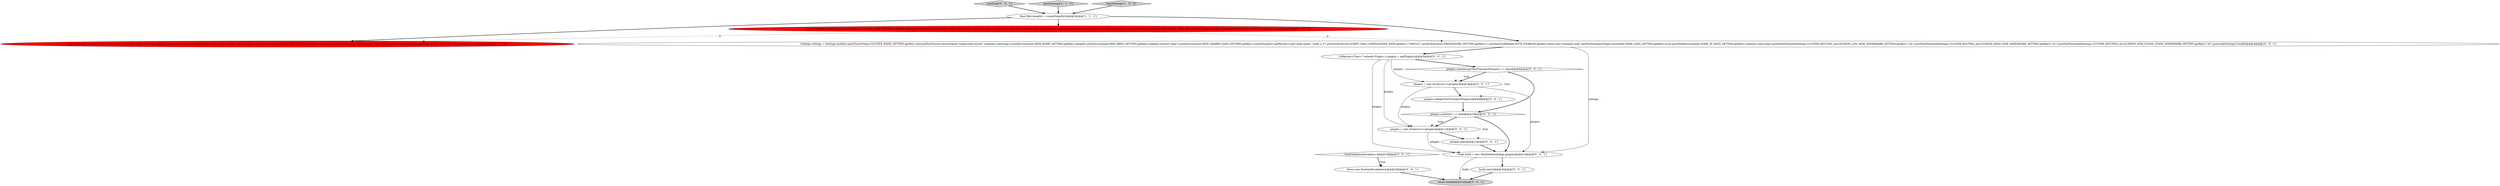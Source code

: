 digraph {
0 [style = filled, label = "return Settings.builder().put(ClusterName.CLUSTER_NAME_SETTING.getKey(),InternalTestCluster.clusterName(\"single-node-cluster\",randomLong())).put(Environment.PATH_HOME_SETTING.getKey(),tempDir).put(NetworkModule.HTTP_ENABLED.getKey(),false).put(NetworkModule.TRANSPORT_TYPE_KEY,getTestTransportType()).put(Node.NODE_DATA_SETTING.getKey(),true)@@@4@@@['1', '0', '0']", fillcolor = red, shape = ellipse image = "AAA1AAABBB1BBB"];
15 [style = filled, label = "throw new RuntimeException(e)@@@19@@@['0', '0', '1']", fillcolor = white, shape = ellipse image = "AAA0AAABBB3BBB"];
6 [style = filled, label = "Collection<Class<? extends Plugin>> plugins = getPlugins()@@@5@@@['0', '0', '1']", fillcolor = white, shape = ellipse image = "AAA0AAABBB3BBB"];
4 [style = filled, label = "return Settings.builder().put(ClusterName.CLUSTER_NAME_SETTING.getKey(),InternalTestCluster.clusterName(\"single-node-cluster\",randomLong())).put(Environment.PATH_HOME_SETTING.getKey(),tempDir).put(NetworkModule.TRANSPORT_TYPE_KEY,getTestTransportType()).put(Node.NODE_DATA_SETTING.getKey(),true)@@@4@@@['0', '1', '0']", fillcolor = red, shape = ellipse image = "AAA1AAABBB2BBB"];
7 [style = filled, label = "plugins.contains(getTestTransportPlugin()) == false@@@6@@@['0', '0', '1']", fillcolor = white, shape = diamond image = "AAA0AAABBB3BBB"];
10 [style = filled, label = "plugins = new ArrayList<>(plugins)@@@11@@@['0', '0', '1']", fillcolor = white, shape = ellipse image = "AAA0AAABBB3BBB"];
5 [style = filled, label = "newNode['0', '0', '1']", fillcolor = lightgray, shape = diamond image = "AAA0AAABBB3BBB"];
13 [style = filled, label = "plugins = new ArrayList<>(plugins)@@@7@@@['0', '0', '1']", fillcolor = white, shape = ellipse image = "AAA0AAABBB3BBB"];
3 [style = filled, label = "baseSettings['0', '1', '0']", fillcolor = lightgray, shape = diamond image = "AAA0AAABBB2BBB"];
14 [style = filled, label = "Settings settings = Settings.builder().put(ClusterName.CLUSTER_NAME_SETTING.getKey(),InternalTestCluster.clusterName(\"single-node-cluster\",random().nextLong())).put(Environment.PATH_HOME_SETTING.getKey(),tempDir).put(Environment.PATH_REPO_SETTING.getKey(),tempDir.resolve(\"repo\")).put(Environment.PATH_SHARED_DATA_SETTING.getKey(),createTempDir().getParent()).put(\"node.name\",\"node_s_0\").put(ScriptService.SCRIPT_MAX_COMPILATIONS_RATE.getKey(),\"1000/1m\").put(EsExecutors.PROCESSORS_SETTING.getKey(),1).put(NetworkModule.HTTP_ENABLED.getKey(),false).put(\"transport.type\",getTestTransportType()).put(Node.NODE_DATA_SETTING.getKey(),true).put(NodeEnvironment.NODE_ID_SEED_SETTING.getKey(),random().nextLong()).put(DiskThresholdSettings.CLUSTER_ROUTING_ALLOCATION_LOW_DISK_WATERMARK_SETTING.getKey(),\"1b\").put(DiskThresholdSettings.CLUSTER_ROUTING_ALLOCATION_HIGH_DISK_WATERMARK_SETTING.getKey(),\"1b\").put(DiskThresholdSettings.CLUSTER_ROUTING_ALLOCATION_DISK_FLOOD_STAGE_WATERMARK_SETTING.getKey(),\"1b\").put(nodeSettings()).build()@@@4@@@['0', '0', '1']", fillcolor = white, shape = ellipse image = "AAA0AAABBB3BBB"];
16 [style = filled, label = "Node build = new MockNode(settings,plugins)@@@14@@@['0', '0', '1']", fillcolor = white, shape = ellipse image = "AAA0AAABBB3BBB"];
2 [style = filled, label = "baseSettings['1', '0', '0']", fillcolor = lightgray, shape = diamond image = "AAA0AAABBB1BBB"];
12 [style = filled, label = "return build@@@21@@@['0', '0', '1']", fillcolor = lightgray, shape = ellipse image = "AAA0AAABBB3BBB"];
17 [style = filled, label = "plugins.add()@@@12@@@['0', '0', '1']", fillcolor = white, shape = ellipse image = "AAA0AAABBB3BBB"];
18 [style = filled, label = "NodeValidationException e@@@18@@@['0', '0', '1']", fillcolor = white, shape = diamond image = "AAA0AAABBB3BBB"];
8 [style = filled, label = "plugins.contains() == false@@@10@@@['0', '0', '1']", fillcolor = white, shape = diamond image = "AAA0AAABBB3BBB"];
11 [style = filled, label = "plugins.add(getTestTransportPlugin())@@@8@@@['0', '0', '1']", fillcolor = white, shape = ellipse image = "AAA0AAABBB3BBB"];
1 [style = filled, label = "final Path tempDir = createTempDir()@@@3@@@['1', '1', '1']", fillcolor = white, shape = ellipse image = "AAA0AAABBB1BBB"];
9 [style = filled, label = "build.start()@@@16@@@['0', '0', '1']", fillcolor = white, shape = ellipse image = "AAA0AAABBB3BBB"];
7->13 [style = bold, label=""];
8->16 [style = bold, label=""];
8->10 [style = bold, label=""];
1->4 [style = bold, label=""];
3->1 [style = bold, label=""];
2->1 [style = bold, label=""];
14->16 [style = solid, label="settings"];
7->13 [style = dotted, label="true"];
6->10 [style = solid, label="plugins"];
8->17 [style = dotted, label="true"];
18->15 [style = bold, label=""];
18->15 [style = dotted, label="true"];
10->17 [style = bold, label=""];
0->4 [style = dashed, label="0"];
1->0 [style = bold, label=""];
8->10 [style = dotted, label="true"];
16->12 [style = solid, label="build"];
7->8 [style = bold, label=""];
13->11 [style = bold, label=""];
6->13 [style = solid, label="plugins"];
0->14 [style = dashed, label="0"];
13->10 [style = solid, label="plugins"];
5->1 [style = bold, label=""];
7->11 [style = dotted, label="true"];
6->16 [style = solid, label="plugins"];
10->16 [style = solid, label="plugins"];
13->16 [style = solid, label="plugins"];
11->8 [style = bold, label=""];
1->14 [style = bold, label=""];
15->12 [style = bold, label=""];
9->12 [style = bold, label=""];
6->7 [style = bold, label=""];
14->6 [style = bold, label=""];
16->9 [style = bold, label=""];
17->16 [style = bold, label=""];
}
